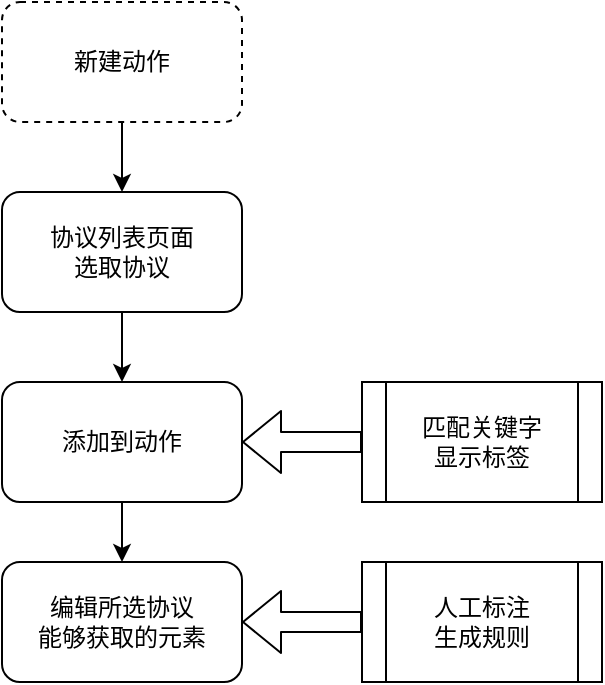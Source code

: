 <mxfile version="12.0.2" type="github" pages="1"><diagram id="mJ-stHos_vGITkgrAUgi" name="第 1 页"><mxGraphModel dx="946" dy="522" grid="1" gridSize="10" guides="1" tooltips="1" connect="1" arrows="1" fold="1" page="1" pageScale="1" pageWidth="1600" pageHeight="1200" math="0" shadow="0"><root><mxCell id="0"/><mxCell id="1" parent="0"/><mxCell id="YtQTs3hpaIHTLC_Srdj--3" value="新建动作" style="rounded=1;whiteSpace=wrap;html=1;dashed=1;" vertex="1" parent="1"><mxGeometry x="50" y="25" width="120" height="60" as="geometry"/></mxCell><mxCell id="YtQTs3hpaIHTLC_Srdj--4" value="协议列表页面&lt;br&gt;选取协议" style="rounded=1;whiteSpace=wrap;html=1;" vertex="1" parent="1"><mxGeometry x="50" y="120" width="120" height="60" as="geometry"/></mxCell><mxCell id="YtQTs3hpaIHTLC_Srdj--6" value="添加到动作" style="rounded=1;whiteSpace=wrap;html=1;" vertex="1" parent="1"><mxGeometry x="50" y="215" width="120" height="60" as="geometry"/></mxCell><mxCell id="YtQTs3hpaIHTLC_Srdj--8" value="编辑所选协议&lt;br&gt;能够获取的元素" style="rounded=1;whiteSpace=wrap;html=1;" vertex="1" parent="1"><mxGeometry x="50" y="305" width="120" height="60" as="geometry"/></mxCell><mxCell id="YtQTs3hpaIHTLC_Srdj--9" value="人工标注&lt;br&gt;生成规则" style="shape=process;whiteSpace=wrap;html=1;backgroundOutline=1;" vertex="1" parent="1"><mxGeometry x="230" y="305" width="120" height="60" as="geometry"/></mxCell><mxCell id="YtQTs3hpaIHTLC_Srdj--10" value="" style="shape=flexArrow;endArrow=classic;html=1;exitX=0;exitY=0.5;exitDx=0;exitDy=0;" edge="1" parent="1" source="YtQTs3hpaIHTLC_Srdj--9" target="YtQTs3hpaIHTLC_Srdj--8"><mxGeometry width="50" height="50" relative="1" as="geometry"><mxPoint x="50" y="435" as="sourcePoint"/><mxPoint x="100" y="385" as="targetPoint"/></mxGeometry></mxCell><mxCell id="YtQTs3hpaIHTLC_Srdj--11" value="" style="endArrow=classic;html=1;exitX=0.5;exitY=1;exitDx=0;exitDy=0;entryX=0.5;entryY=0;entryDx=0;entryDy=0;" edge="1" parent="1" source="YtQTs3hpaIHTLC_Srdj--3" target="YtQTs3hpaIHTLC_Srdj--4"><mxGeometry width="50" height="50" relative="1" as="geometry"><mxPoint x="100" y="135" as="sourcePoint"/><mxPoint x="150" y="85" as="targetPoint"/></mxGeometry></mxCell><mxCell id="YtQTs3hpaIHTLC_Srdj--12" value="" style="endArrow=classic;html=1;exitX=0.5;exitY=1;exitDx=0;exitDy=0;" edge="1" parent="1" source="YtQTs3hpaIHTLC_Srdj--4"><mxGeometry width="50" height="50" relative="1" as="geometry"><mxPoint x="50" y="435" as="sourcePoint"/><mxPoint x="110" y="215" as="targetPoint"/></mxGeometry></mxCell><mxCell id="YtQTs3hpaIHTLC_Srdj--13" value="" style="endArrow=classic;html=1;" edge="1" parent="1" source="YtQTs3hpaIHTLC_Srdj--6" target="YtQTs3hpaIHTLC_Srdj--8"><mxGeometry width="50" height="50" relative="1" as="geometry"><mxPoint x="110" y="295" as="sourcePoint"/><mxPoint x="100" y="385" as="targetPoint"/></mxGeometry></mxCell><mxCell id="YtQTs3hpaIHTLC_Srdj--14" value="匹配关键字&lt;br&gt;显示标签" style="shape=process;whiteSpace=wrap;html=1;backgroundOutline=1;" vertex="1" parent="1"><mxGeometry x="230" y="215" width="120" height="60" as="geometry"/></mxCell><mxCell id="YtQTs3hpaIHTLC_Srdj--16" value="" style="shape=flexArrow;endArrow=classic;html=1;exitX=0;exitY=0.5;exitDx=0;exitDy=0;entryX=1;entryY=0.5;entryDx=0;entryDy=0;" edge="1" parent="1" source="YtQTs3hpaIHTLC_Srdj--14" target="YtQTs3hpaIHTLC_Srdj--6"><mxGeometry width="50" height="50" relative="1" as="geometry"><mxPoint x="50" y="435" as="sourcePoint"/><mxPoint x="100" y="385" as="targetPoint"/></mxGeometry></mxCell></root></mxGraphModel></diagram></mxfile>